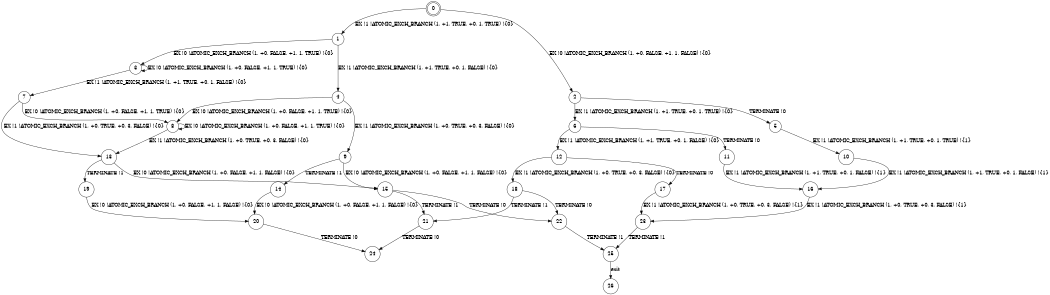 digraph BCG {
size = "7, 10.5";
center = TRUE;
node [shape = circle];
0 [peripheries = 2];
0 -> 1 [label = "EX !1 !ATOMIC_EXCH_BRANCH (1, +1, TRUE, +0, 1, TRUE) !{0}"];
0 -> 2 [label = "EX !0 !ATOMIC_EXCH_BRANCH (1, +0, FALSE, +1, 1, FALSE) !{0}"];
1 -> 3 [label = "EX !0 !ATOMIC_EXCH_BRANCH (1, +0, FALSE, +1, 1, TRUE) !{0}"];
1 -> 4 [label = "EX !1 !ATOMIC_EXCH_BRANCH (1, +1, TRUE, +0, 1, FALSE) !{0}"];
2 -> 5 [label = "TERMINATE !0"];
2 -> 6 [label = "EX !1 !ATOMIC_EXCH_BRANCH (1, +1, TRUE, +0, 1, TRUE) !{0}"];
3 -> 7 [label = "EX !1 !ATOMIC_EXCH_BRANCH (1, +1, TRUE, +0, 1, FALSE) !{0}"];
3 -> 3 [label = "EX !0 !ATOMIC_EXCH_BRANCH (1, +0, FALSE, +1, 1, TRUE) !{0}"];
4 -> 8 [label = "EX !0 !ATOMIC_EXCH_BRANCH (1, +0, FALSE, +1, 1, TRUE) !{0}"];
4 -> 9 [label = "EX !1 !ATOMIC_EXCH_BRANCH (1, +0, TRUE, +0, 3, FALSE) !{0}"];
5 -> 10 [label = "EX !1 !ATOMIC_EXCH_BRANCH (1, +1, TRUE, +0, 1, TRUE) !{1}"];
6 -> 11 [label = "TERMINATE !0"];
6 -> 12 [label = "EX !1 !ATOMIC_EXCH_BRANCH (1, +1, TRUE, +0, 1, FALSE) !{0}"];
7 -> 13 [label = "EX !1 !ATOMIC_EXCH_BRANCH (1, +0, TRUE, +0, 3, FALSE) !{0}"];
7 -> 8 [label = "EX !0 !ATOMIC_EXCH_BRANCH (1, +0, FALSE, +1, 1, TRUE) !{0}"];
8 -> 13 [label = "EX !1 !ATOMIC_EXCH_BRANCH (1, +0, TRUE, +0, 3, FALSE) !{0}"];
8 -> 8 [label = "EX !0 !ATOMIC_EXCH_BRANCH (1, +0, FALSE, +1, 1, TRUE) !{0}"];
9 -> 14 [label = "TERMINATE !1"];
9 -> 15 [label = "EX !0 !ATOMIC_EXCH_BRANCH (1, +0, FALSE, +1, 1, FALSE) !{0}"];
10 -> 16 [label = "EX !1 !ATOMIC_EXCH_BRANCH (1, +1, TRUE, +0, 1, FALSE) !{1}"];
11 -> 16 [label = "EX !1 !ATOMIC_EXCH_BRANCH (1, +1, TRUE, +0, 1, FALSE) !{1}"];
12 -> 17 [label = "TERMINATE !0"];
12 -> 18 [label = "EX !1 !ATOMIC_EXCH_BRANCH (1, +0, TRUE, +0, 3, FALSE) !{0}"];
13 -> 19 [label = "TERMINATE !1"];
13 -> 15 [label = "EX !0 !ATOMIC_EXCH_BRANCH (1, +0, FALSE, +1, 1, FALSE) !{0}"];
14 -> 20 [label = "EX !0 !ATOMIC_EXCH_BRANCH (1, +0, FALSE, +1, 1, FALSE) !{0}"];
15 -> 21 [label = "TERMINATE !1"];
15 -> 22 [label = "TERMINATE !0"];
16 -> 23 [label = "EX !1 !ATOMIC_EXCH_BRANCH (1, +0, TRUE, +0, 3, FALSE) !{1}"];
17 -> 23 [label = "EX !1 !ATOMIC_EXCH_BRANCH (1, +0, TRUE, +0, 3, FALSE) !{1}"];
18 -> 21 [label = "TERMINATE !1"];
18 -> 22 [label = "TERMINATE !0"];
19 -> 20 [label = "EX !0 !ATOMIC_EXCH_BRANCH (1, +0, FALSE, +1, 1, FALSE) !{0}"];
20 -> 24 [label = "TERMINATE !0"];
21 -> 24 [label = "TERMINATE !0"];
22 -> 25 [label = "TERMINATE !1"];
23 -> 25 [label = "TERMINATE !1"];
25 -> 26 [label = "exit"];
}
